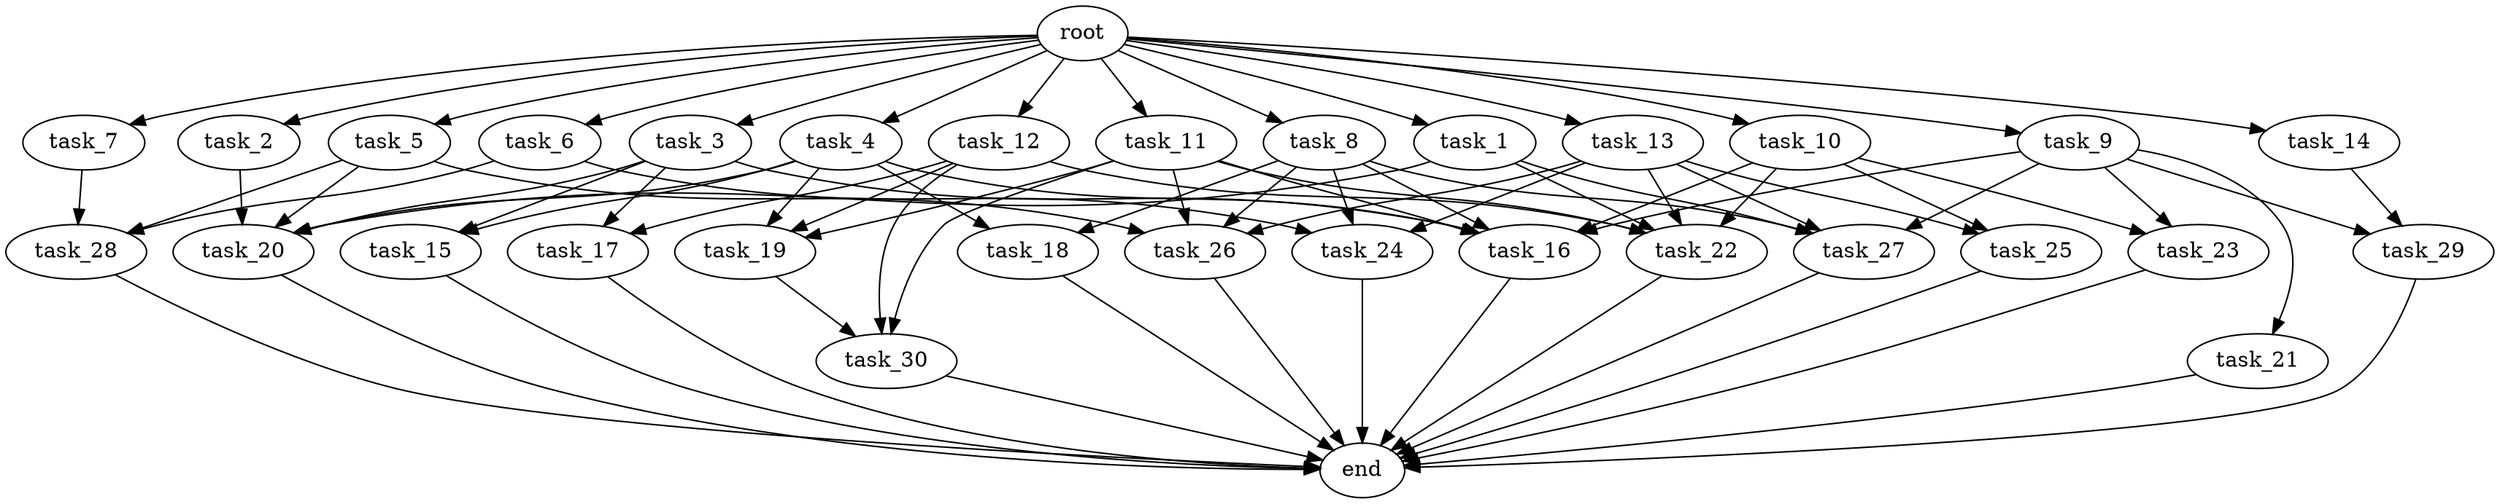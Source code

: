 digraph G {
  root [size="0.000000e+00"];
  task_1 [size="3.029800e+09"];
  task_2 [size="9.535643e+09"];
  task_3 [size="1.945740e+09"];
  task_4 [size="5.693379e+09"];
  task_5 [size="4.176473e+09"];
  task_6 [size="8.259395e+09"];
  task_7 [size="1.517313e+09"];
  task_8 [size="5.471013e+09"];
  task_9 [size="2.552224e+09"];
  task_10 [size="9.160797e+09"];
  task_11 [size="6.669250e+06"];
  task_12 [size="6.632164e+08"];
  task_13 [size="8.588548e+09"];
  task_14 [size="2.655811e+09"];
  task_15 [size="4.827163e+09"];
  task_16 [size="6.618246e+08"];
  task_17 [size="4.683598e+09"];
  task_18 [size="9.811991e+09"];
  task_19 [size="9.248293e+09"];
  task_20 [size="4.935329e+09"];
  task_21 [size="8.006153e+08"];
  task_22 [size="4.596603e+09"];
  task_23 [size="8.994154e+09"];
  task_24 [size="6.168367e+09"];
  task_25 [size="9.794602e+09"];
  task_26 [size="8.506088e+09"];
  task_27 [size="9.556729e+09"];
  task_28 [size="2.581576e+09"];
  task_29 [size="5.586127e+09"];
  task_30 [size="8.891814e+09"];
  end [size="0.000000e+00"];

  root -> task_1 [size="1.000000e-12"];
  root -> task_2 [size="1.000000e-12"];
  root -> task_3 [size="1.000000e-12"];
  root -> task_4 [size="1.000000e-12"];
  root -> task_5 [size="1.000000e-12"];
  root -> task_6 [size="1.000000e-12"];
  root -> task_7 [size="1.000000e-12"];
  root -> task_8 [size="1.000000e-12"];
  root -> task_9 [size="1.000000e-12"];
  root -> task_10 [size="1.000000e-12"];
  root -> task_11 [size="1.000000e-12"];
  root -> task_12 [size="1.000000e-12"];
  root -> task_13 [size="1.000000e-12"];
  root -> task_14 [size="1.000000e-12"];
  task_1 -> task_20 [size="9.870658e+07"];
  task_1 -> task_22 [size="9.193206e+07"];
  task_1 -> task_27 [size="2.389182e+08"];
  task_2 -> task_20 [size="9.870658e+07"];
  task_3 -> task_15 [size="2.413582e+08"];
  task_3 -> task_16 [size="1.103041e+07"];
  task_3 -> task_17 [size="2.341799e+08"];
  task_3 -> task_20 [size="9.870658e+07"];
  task_4 -> task_15 [size="2.413582e+08"];
  task_4 -> task_16 [size="1.103041e+07"];
  task_4 -> task_18 [size="4.905996e+08"];
  task_4 -> task_19 [size="3.082764e+08"];
  task_4 -> task_20 [size="9.870658e+07"];
  task_5 -> task_20 [size="9.870658e+07"];
  task_5 -> task_26 [size="2.126522e+08"];
  task_5 -> task_28 [size="8.605252e+07"];
  task_6 -> task_24 [size="2.056122e+08"];
  task_6 -> task_28 [size="8.605252e+07"];
  task_7 -> task_28 [size="8.605252e+07"];
  task_8 -> task_16 [size="1.103041e+07"];
  task_8 -> task_18 [size="4.905996e+08"];
  task_8 -> task_24 [size="2.056122e+08"];
  task_8 -> task_26 [size="2.126522e+08"];
  task_8 -> task_27 [size="2.389182e+08"];
  task_9 -> task_16 [size="1.103041e+07"];
  task_9 -> task_21 [size="8.006153e+07"];
  task_9 -> task_23 [size="4.497077e+08"];
  task_9 -> task_27 [size="2.389182e+08"];
  task_9 -> task_29 [size="2.793064e+08"];
  task_10 -> task_16 [size="1.103041e+07"];
  task_10 -> task_22 [size="9.193206e+07"];
  task_10 -> task_23 [size="4.497077e+08"];
  task_10 -> task_25 [size="4.897301e+08"];
  task_11 -> task_16 [size="1.103041e+07"];
  task_11 -> task_19 [size="3.082764e+08"];
  task_11 -> task_22 [size="9.193206e+07"];
  task_11 -> task_26 [size="2.126522e+08"];
  task_11 -> task_30 [size="2.963938e+08"];
  task_12 -> task_17 [size="2.341799e+08"];
  task_12 -> task_19 [size="3.082764e+08"];
  task_12 -> task_22 [size="9.193206e+07"];
  task_12 -> task_30 [size="2.963938e+08"];
  task_13 -> task_22 [size="9.193206e+07"];
  task_13 -> task_24 [size="2.056122e+08"];
  task_13 -> task_25 [size="4.897301e+08"];
  task_13 -> task_26 [size="2.126522e+08"];
  task_13 -> task_27 [size="2.389182e+08"];
  task_14 -> task_29 [size="2.793064e+08"];
  task_15 -> end [size="1.000000e-12"];
  task_16 -> end [size="1.000000e-12"];
  task_17 -> end [size="1.000000e-12"];
  task_18 -> end [size="1.000000e-12"];
  task_19 -> task_30 [size="2.963938e+08"];
  task_20 -> end [size="1.000000e-12"];
  task_21 -> end [size="1.000000e-12"];
  task_22 -> end [size="1.000000e-12"];
  task_23 -> end [size="1.000000e-12"];
  task_24 -> end [size="1.000000e-12"];
  task_25 -> end [size="1.000000e-12"];
  task_26 -> end [size="1.000000e-12"];
  task_27 -> end [size="1.000000e-12"];
  task_28 -> end [size="1.000000e-12"];
  task_29 -> end [size="1.000000e-12"];
  task_30 -> end [size="1.000000e-12"];
}
